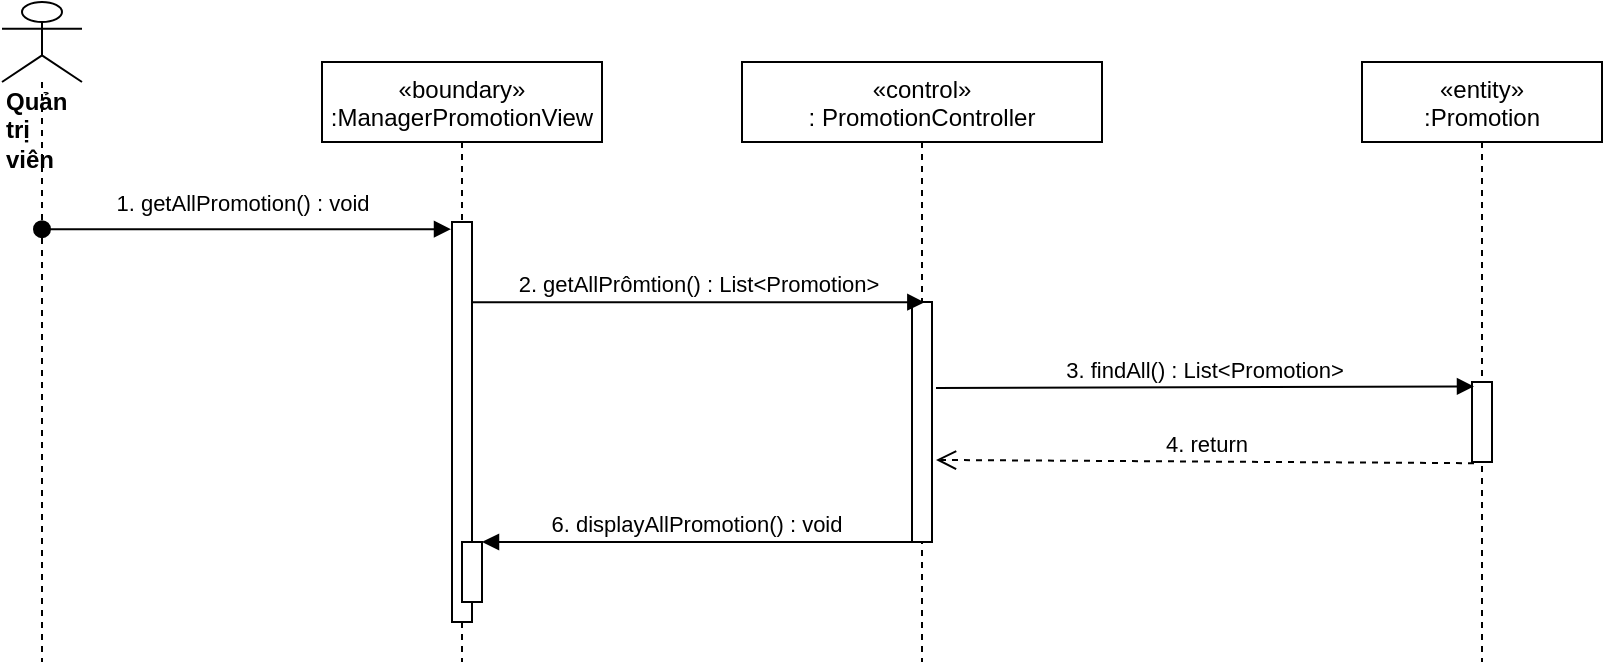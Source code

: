 <mxfile version="14.7.0" type="device"><diagram id="kgpKYQtTHZ0yAKxKKP6v" name="Page-1"><mxGraphModel dx="1108" dy="425" grid="1" gridSize="10" guides="1" tooltips="1" connect="1" arrows="1" fold="1" page="1" pageScale="1" pageWidth="850" pageHeight="1100" math="0" shadow="0"><root><mxCell id="0"/><mxCell id="1" parent="0"/><mxCell id="czfunf_bGXok-dP5vecu-1" value="«boundary»&#10;:ManagerPromotionView" style="shape=umlLifeline;perimeter=lifelinePerimeter;container=1;collapsible=0;recursiveResize=0;rounded=0;shadow=0;strokeWidth=1;" parent="1" vertex="1"><mxGeometry x="230" y="80" width="140" height="300" as="geometry"/></mxCell><mxCell id="czfunf_bGXok-dP5vecu-2" value="" style="points=[];perimeter=orthogonalPerimeter;rounded=0;shadow=0;strokeWidth=1;" parent="czfunf_bGXok-dP5vecu-1" vertex="1"><mxGeometry x="65" y="80" width="10" height="200" as="geometry"/></mxCell><mxCell id="czfunf_bGXok-dP5vecu-3" value="" style="html=1;points=[];perimeter=orthogonalPerimeter;" parent="czfunf_bGXok-dP5vecu-1" vertex="1"><mxGeometry x="70" y="240" width="10" height="30" as="geometry"/></mxCell><mxCell id="czfunf_bGXok-dP5vecu-4" value="«control»&#10;: PromotionController" style="shape=umlLifeline;perimeter=lifelinePerimeter;container=1;collapsible=0;recursiveResize=0;rounded=0;shadow=0;strokeWidth=1;" parent="1" vertex="1"><mxGeometry x="440" y="80" width="180" height="300" as="geometry"/></mxCell><mxCell id="czfunf_bGXok-dP5vecu-5" value="" style="points=[];perimeter=orthogonalPerimeter;rounded=0;shadow=0;strokeWidth=1;" parent="czfunf_bGXok-dP5vecu-4" vertex="1"><mxGeometry x="85" y="120" width="10" height="120" as="geometry"/></mxCell><mxCell id="czfunf_bGXok-dP5vecu-6" value="&lt;div&gt;&lt;b&gt;Quản trị viên&lt;/b&gt;&lt;/div&gt;" style="shape=umlLifeline;participant=umlActor;perimeter=lifelinePerimeter;whiteSpace=wrap;html=1;container=1;collapsible=0;recursiveResize=0;verticalAlign=top;spacingTop=36;outlineConnect=0;align=left;size=40;" parent="1" vertex="1"><mxGeometry x="70" y="50" width="40" height="330" as="geometry"/></mxCell><mxCell id="czfunf_bGXok-dP5vecu-7" value="1. getAllPromotion() : void" style="verticalAlign=bottom;startArrow=oval;endArrow=block;startSize=8;shadow=0;strokeWidth=1;entryX=-0.05;entryY=0.018;entryDx=0;entryDy=0;entryPerimeter=0;" parent="1" source="czfunf_bGXok-dP5vecu-6" target="czfunf_bGXok-dP5vecu-2" edge="1"><mxGeometry x="-0.019" y="4" relative="1" as="geometry"><mxPoint x="100" y="170" as="sourcePoint"/><mxPoint as="offset"/></mxGeometry></mxCell><mxCell id="czfunf_bGXok-dP5vecu-10" value="2. getAllPrômtion() : List&amp;lt;Promotion&amp;gt;" style="html=1;verticalAlign=bottom;endArrow=block;entryX=0.617;entryY=0.001;entryDx=0;entryDy=0;entryPerimeter=0;" parent="1" source="czfunf_bGXok-dP5vecu-2" target="czfunf_bGXok-dP5vecu-5" edge="1"><mxGeometry width="80" relative="1" as="geometry"><mxPoint x="320" y="248" as="sourcePoint"/><mxPoint x="500" y="210" as="targetPoint"/></mxGeometry></mxCell><mxCell id="czfunf_bGXok-dP5vecu-14" value="6. displayAllPromotion() : void" style="verticalAlign=bottom;endArrow=block;shadow=0;strokeWidth=1;" parent="1" source="czfunf_bGXok-dP5vecu-5" target="czfunf_bGXok-dP5vecu-3" edge="1"><mxGeometry relative="1" as="geometry"><mxPoint x="550" y="319" as="sourcePoint"/><mxPoint x="340" y="319" as="targetPoint"/></mxGeometry></mxCell><mxCell id="czfunf_bGXok-dP5vecu-15" value="«entity»&#10;:Promotion" style="shape=umlLifeline;perimeter=lifelinePerimeter;container=1;collapsible=0;recursiveResize=0;rounded=0;shadow=0;strokeWidth=1;" parent="1" vertex="1"><mxGeometry x="750" y="80" width="120" height="300" as="geometry"/></mxCell><mxCell id="czfunf_bGXok-dP5vecu-16" value="" style="points=[];perimeter=orthogonalPerimeter;rounded=0;shadow=0;strokeWidth=1;" parent="czfunf_bGXok-dP5vecu-15" vertex="1"><mxGeometry x="55" y="160" width="10" height="40" as="geometry"/></mxCell><mxCell id="czfunf_bGXok-dP5vecu-17" value="3. findAll() : List&amp;lt;Promotion&amp;gt;" style="html=1;verticalAlign=bottom;endArrow=block;entryX=0.1;entryY=0.055;entryDx=0;entryDy=0;entryPerimeter=0;exitX=1.2;exitY=0.358;exitDx=0;exitDy=0;exitPerimeter=0;" parent="1" source="czfunf_bGXok-dP5vecu-5" target="czfunf_bGXok-dP5vecu-16" edge="1"><mxGeometry width="80" relative="1" as="geometry"><mxPoint x="560" y="242" as="sourcePoint"/><mxPoint x="1010" y="239" as="targetPoint"/></mxGeometry></mxCell><mxCell id="czfunf_bGXok-dP5vecu-18" value="4. return" style="html=1;verticalAlign=bottom;endArrow=open;dashed=1;endSize=8;exitX=0.1;exitY=1.015;exitDx=0;exitDy=0;exitPerimeter=0;entryX=1.2;entryY=0.658;entryDx=0;entryDy=0;entryPerimeter=0;" parent="1" source="czfunf_bGXok-dP5vecu-16" target="czfunf_bGXok-dP5vecu-5" edge="1"><mxGeometry relative="1" as="geometry"><mxPoint x="790" y="300" as="sourcePoint"/><mxPoint x="550" y="281" as="targetPoint"/></mxGeometry></mxCell></root></mxGraphModel></diagram></mxfile>